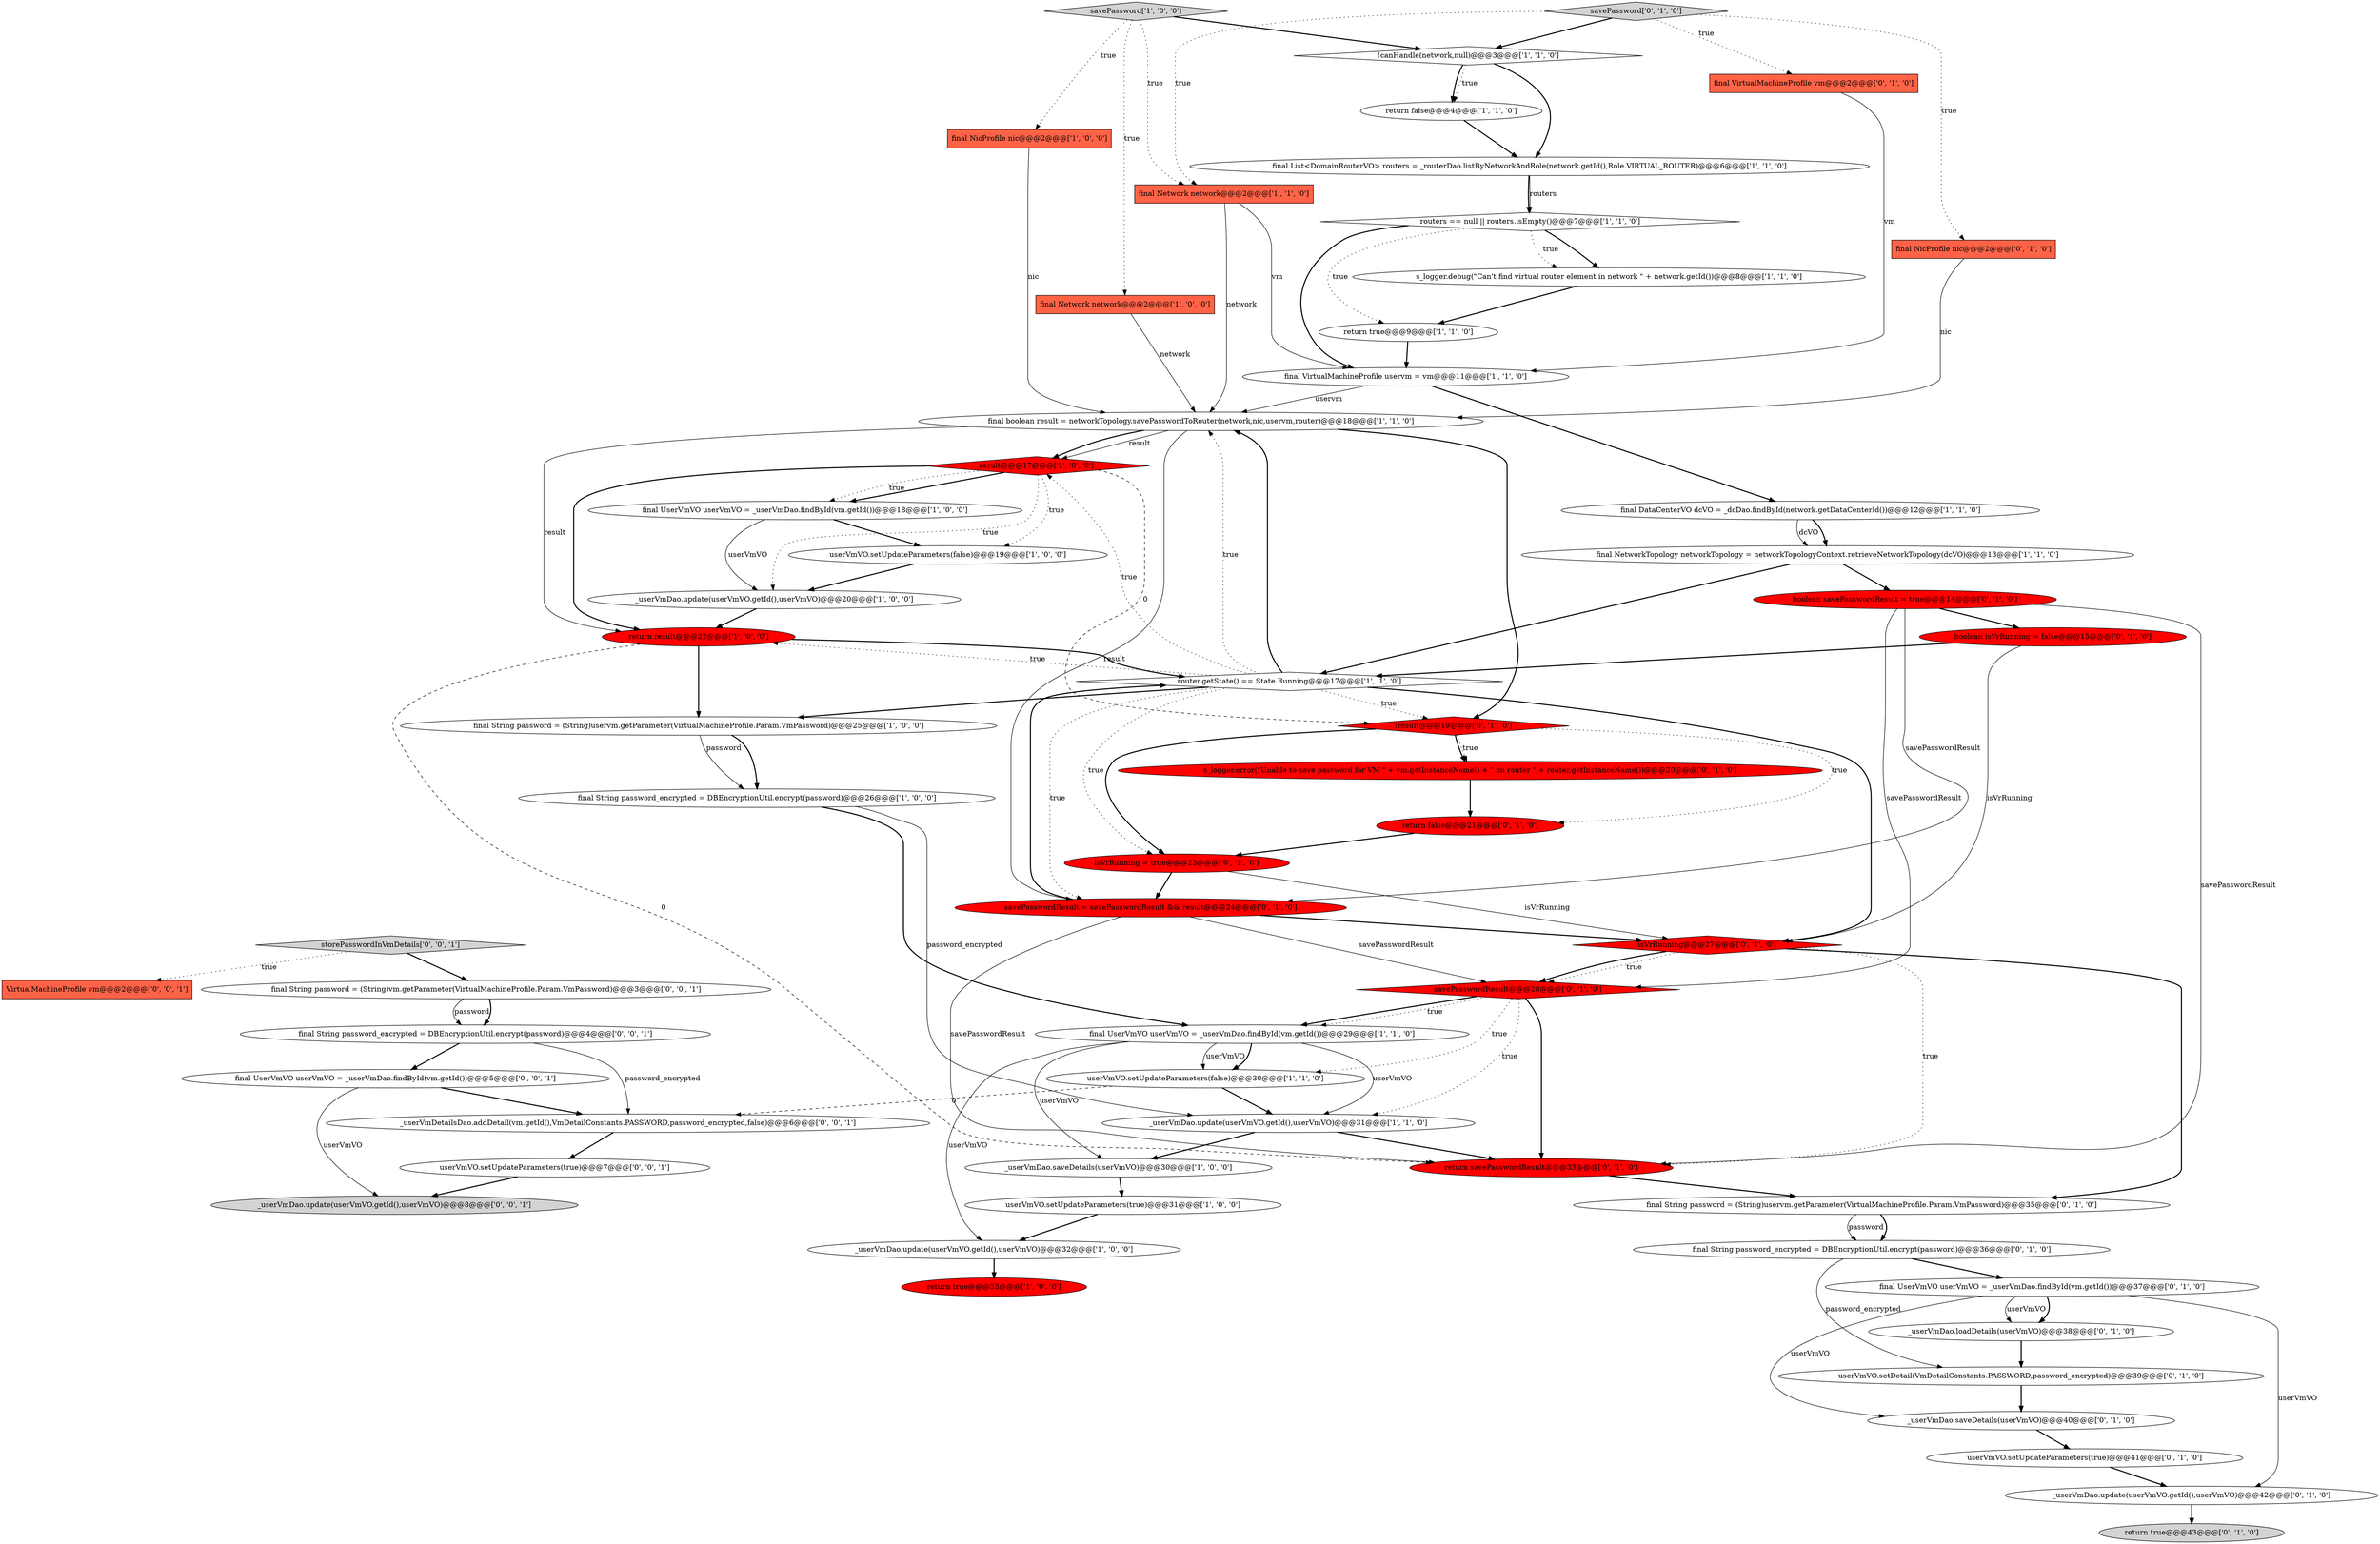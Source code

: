 digraph {
32 [style = filled, label = "final VirtualMachineProfile vm@@@2@@@['0', '1', '0']", fillcolor = tomato, shape = box image = "AAA0AAABBB2BBB"];
55 [style = filled, label = "_userVmDao.update(userVmVO.getId(),userVmVO)@@@8@@@['0', '0', '1']", fillcolor = lightgray, shape = ellipse image = "AAA0AAABBB3BBB"];
18 [style = filled, label = "result@@@17@@@['1', '0', '0']", fillcolor = red, shape = diamond image = "AAA1AAABBB1BBB"];
39 [style = filled, label = "_userVmDao.saveDetails(userVmVO)@@@40@@@['0', '1', '0']", fillcolor = white, shape = ellipse image = "AAA0AAABBB2BBB"];
40 [style = filled, label = "isVrRunning = true@@@23@@@['0', '1', '0']", fillcolor = red, shape = ellipse image = "AAA1AAABBB2BBB"];
21 [style = filled, label = "final List<DomainRouterVO> routers = _routerDao.listByNetworkAndRole(network.getId(),Role.VIRTUAL_ROUTER)@@@6@@@['1', '1', '0']", fillcolor = white, shape = ellipse image = "AAA0AAABBB1BBB"];
6 [style = filled, label = "return true@@@33@@@['1', '0', '0']", fillcolor = red, shape = ellipse image = "AAA1AAABBB1BBB"];
13 [style = filled, label = "final NicProfile nic@@@2@@@['1', '0', '0']", fillcolor = tomato, shape = box image = "AAA0AAABBB1BBB"];
34 [style = filled, label = "savePasswordResult@@@28@@@['0', '1', '0']", fillcolor = red, shape = diamond image = "AAA1AAABBB2BBB"];
48 [style = filled, label = "return savePasswordResult@@@33@@@['0', '1', '0']", fillcolor = red, shape = ellipse image = "AAA1AAABBB2BBB"];
41 [style = filled, label = "savePassword['0', '1', '0']", fillcolor = lightgray, shape = diamond image = "AAA0AAABBB2BBB"];
3 [style = filled, label = "final UserVmVO userVmVO = _userVmDao.findById(vm.getId())@@@18@@@['1', '0', '0']", fillcolor = white, shape = ellipse image = "AAA0AAABBB1BBB"];
47 [style = filled, label = "return false@@@21@@@['0', '1', '0']", fillcolor = red, shape = ellipse image = "AAA1AAABBB2BBB"];
52 [style = filled, label = "final UserVmVO userVmVO = _userVmDao.findById(vm.getId())@@@5@@@['0', '0', '1']", fillcolor = white, shape = ellipse image = "AAA0AAABBB3BBB"];
36 [style = filled, label = "userVmVO.setDetail(VmDetailConstants.PASSWORD,password_encrypted)@@@39@@@['0', '1', '0']", fillcolor = white, shape = ellipse image = "AAA0AAABBB2BBB"];
14 [style = filled, label = "return false@@@4@@@['1', '1', '0']", fillcolor = white, shape = ellipse image = "AAA0AAABBB1BBB"];
58 [style = filled, label = "_userVmDetailsDao.addDetail(vm.getId(),VmDetailConstants.PASSWORD,password_encrypted,false)@@@6@@@['0', '0', '1']", fillcolor = white, shape = ellipse image = "AAA0AAABBB3BBB"];
35 [style = filled, label = "final UserVmVO userVmVO = _userVmDao.findById(vm.getId())@@@37@@@['0', '1', '0']", fillcolor = white, shape = ellipse image = "AAA0AAABBB2BBB"];
28 [style = filled, label = "final boolean result = networkTopology.savePasswordToRouter(network,nic,uservm,router)@@@18@@@['1', '1', '0']", fillcolor = white, shape = ellipse image = "AAA0AAABBB1BBB"];
43 [style = filled, label = "isVrRunning@@@27@@@['0', '1', '0']", fillcolor = red, shape = diamond image = "AAA1AAABBB2BBB"];
22 [style = filled, label = "return true@@@9@@@['1', '1', '0']", fillcolor = white, shape = ellipse image = "AAA0AAABBB1BBB"];
57 [style = filled, label = "storePasswordInVmDetails['0', '0', '1']", fillcolor = lightgray, shape = diamond image = "AAA0AAABBB3BBB"];
45 [style = filled, label = "userVmVO.setUpdateParameters(true)@@@41@@@['0', '1', '0']", fillcolor = white, shape = ellipse image = "AAA0AAABBB2BBB"];
29 [style = filled, label = "!result@@@19@@@['0', '1', '0']", fillcolor = red, shape = diamond image = "AAA1AAABBB2BBB"];
25 [style = filled, label = "final Network network@@@2@@@['1', '1', '0']", fillcolor = tomato, shape = box image = "AAA0AAABBB1BBB"];
54 [style = filled, label = "final String password = (String)vm.getParameter(VirtualMachineProfile.Param.VmPassword)@@@3@@@['0', '0', '1']", fillcolor = white, shape = ellipse image = "AAA0AAABBB3BBB"];
4 [style = filled, label = "userVmVO.setUpdateParameters(false)@@@19@@@['1', '0', '0']", fillcolor = white, shape = ellipse image = "AAA0AAABBB1BBB"];
0 [style = filled, label = "userVmVO.setUpdateParameters(false)@@@30@@@['1', '1', '0']", fillcolor = white, shape = ellipse image = "AAA0AAABBB1BBB"];
7 [style = filled, label = "final Network network@@@2@@@['1', '0', '0']", fillcolor = tomato, shape = box image = "AAA0AAABBB1BBB"];
56 [style = filled, label = "VirtualMachineProfile vm@@@2@@@['0', '0', '1']", fillcolor = tomato, shape = box image = "AAA0AAABBB3BBB"];
11 [style = filled, label = "s_logger.debug(\"Can't find virtual router element in network \" + network.getId())@@@8@@@['1', '1', '0']", fillcolor = white, shape = ellipse image = "AAA0AAABBB1BBB"];
30 [style = filled, label = "final NicProfile nic@@@2@@@['0', '1', '0']", fillcolor = tomato, shape = box image = "AAA0AAABBB2BBB"];
46 [style = filled, label = "final String password_encrypted = DBEncryptionUtil.encrypt(password)@@@36@@@['0', '1', '0']", fillcolor = white, shape = ellipse image = "AAA0AAABBB2BBB"];
2 [style = filled, label = "savePassword['1', '0', '0']", fillcolor = lightgray, shape = diamond image = "AAA0AAABBB1BBB"];
49 [style = filled, label = "_userVmDao.loadDetails(userVmVO)@@@38@@@['0', '1', '0']", fillcolor = white, shape = ellipse image = "AAA0AAABBB2BBB"];
15 [style = filled, label = "final UserVmVO userVmVO = _userVmDao.findById(vm.getId())@@@29@@@['1', '1', '0']", fillcolor = white, shape = ellipse image = "AAA0AAABBB1BBB"];
19 [style = filled, label = "final VirtualMachineProfile uservm = vm@@@11@@@['1', '1', '0']", fillcolor = white, shape = ellipse image = "AAA0AAABBB1BBB"];
10 [style = filled, label = "routers == null || routers.isEmpty()@@@7@@@['1', '1', '0']", fillcolor = white, shape = diamond image = "AAA0AAABBB1BBB"];
23 [style = filled, label = "_userVmDao.update(userVmVO.getId(),userVmVO)@@@32@@@['1', '0', '0']", fillcolor = white, shape = ellipse image = "AAA0AAABBB1BBB"];
33 [style = filled, label = "final String password = (String)uservm.getParameter(VirtualMachineProfile.Param.VmPassword)@@@35@@@['0', '1', '0']", fillcolor = white, shape = ellipse image = "AAA0AAABBB2BBB"];
37 [style = filled, label = "_userVmDao.update(userVmVO.getId(),userVmVO)@@@42@@@['0', '1', '0']", fillcolor = white, shape = ellipse image = "AAA0AAABBB2BBB"];
51 [style = filled, label = "final String password_encrypted = DBEncryptionUtil.encrypt(password)@@@4@@@['0', '0', '1']", fillcolor = white, shape = ellipse image = "AAA0AAABBB3BBB"];
1 [style = filled, label = "router.getState() == State.Running@@@17@@@['1', '1', '0']", fillcolor = white, shape = diamond image = "AAA0AAABBB1BBB"];
44 [style = filled, label = "s_logger.error(\"Unable to save password for VM \" + vm.getInstanceName() + \" on router \" + router.getInstanceName())@@@20@@@['0', '1', '0']", fillcolor = red, shape = ellipse image = "AAA1AAABBB2BBB"];
9 [style = filled, label = "_userVmDao.saveDetails(userVmVO)@@@30@@@['1', '0', '0']", fillcolor = white, shape = ellipse image = "AAA0AAABBB1BBB"];
16 [style = filled, label = "final NetworkTopology networkTopology = networkTopologyContext.retrieveNetworkTopology(dcVO)@@@13@@@['1', '1', '0']", fillcolor = white, shape = ellipse image = "AAA0AAABBB1BBB"];
53 [style = filled, label = "userVmVO.setUpdateParameters(true)@@@7@@@['0', '0', '1']", fillcolor = white, shape = ellipse image = "AAA0AAABBB3BBB"];
20 [style = filled, label = "_userVmDao.update(userVmVO.getId(),userVmVO)@@@20@@@['1', '0', '0']", fillcolor = white, shape = ellipse image = "AAA0AAABBB1BBB"];
24 [style = filled, label = "return result@@@22@@@['1', '0', '0']", fillcolor = red, shape = ellipse image = "AAA1AAABBB1BBB"];
27 [style = filled, label = "final String password = (String)uservm.getParameter(VirtualMachineProfile.Param.VmPassword)@@@25@@@['1', '0', '0']", fillcolor = white, shape = ellipse image = "AAA0AAABBB1BBB"];
42 [style = filled, label = "boolean isVrRunning = false@@@15@@@['0', '1', '0']", fillcolor = red, shape = ellipse image = "AAA1AAABBB2BBB"];
5 [style = filled, label = "_userVmDao.update(userVmVO.getId(),userVmVO)@@@31@@@['1', '1', '0']", fillcolor = white, shape = ellipse image = "AAA0AAABBB1BBB"];
8 [style = filled, label = "!canHandle(network,null)@@@3@@@['1', '1', '0']", fillcolor = white, shape = diamond image = "AAA0AAABBB1BBB"];
38 [style = filled, label = "boolean savePasswordResult = true@@@14@@@['0', '1', '0']", fillcolor = red, shape = ellipse image = "AAA1AAABBB2BBB"];
50 [style = filled, label = "savePasswordResult = savePasswordResult && result@@@24@@@['0', '1', '0']", fillcolor = red, shape = ellipse image = "AAA1AAABBB2BBB"];
31 [style = filled, label = "return true@@@43@@@['0', '1', '0']", fillcolor = lightgray, shape = ellipse image = "AAA0AAABBB2BBB"];
17 [style = filled, label = "final String password_encrypted = DBEncryptionUtil.encrypt(password)@@@26@@@['1', '0', '0']", fillcolor = white, shape = ellipse image = "AAA0AAABBB1BBB"];
26 [style = filled, label = "final DataCenterVO dcVO = _dcDao.findById(network.getDataCenterId())@@@12@@@['1', '1', '0']", fillcolor = white, shape = ellipse image = "AAA0AAABBB1BBB"];
12 [style = filled, label = "userVmVO.setUpdateParameters(true)@@@31@@@['1', '0', '0']", fillcolor = white, shape = ellipse image = "AAA0AAABBB1BBB"];
21->10 [style = bold, label=""];
18->3 [style = bold, label=""];
15->23 [style = solid, label="userVmVO"];
5->9 [style = bold, label=""];
41->8 [style = bold, label=""];
10->19 [style = bold, label=""];
15->9 [style = solid, label="userVmVO"];
30->28 [style = solid, label="nic"];
15->0 [style = solid, label="userVmVO"];
1->27 [style = bold, label=""];
34->15 [style = bold, label=""];
18->20 [style = dotted, label="true"];
38->42 [style = bold, label=""];
3->4 [style = bold, label=""];
2->25 [style = dotted, label="true"];
50->34 [style = solid, label="savePasswordResult"];
35->39 [style = solid, label="userVmVO"];
1->28 [style = bold, label=""];
57->56 [style = dotted, label="true"];
37->31 [style = bold, label=""];
33->46 [style = bold, label=""];
15->0 [style = bold, label=""];
18->3 [style = dotted, label="true"];
27->17 [style = bold, label=""];
29->44 [style = bold, label=""];
42->1 [style = bold, label=""];
38->34 [style = solid, label="savePasswordResult"];
44->47 [style = bold, label=""];
24->27 [style = bold, label=""];
49->36 [style = bold, label=""];
10->11 [style = bold, label=""];
18->29 [style = dashed, label="0"];
57->54 [style = bold, label=""];
40->50 [style = bold, label=""];
50->43 [style = bold, label=""];
28->18 [style = bold, label=""];
34->48 [style = bold, label=""];
28->18 [style = solid, label="result"];
38->48 [style = solid, label="savePasswordResult"];
33->46 [style = solid, label="password"];
24->48 [style = dashed, label="0"];
39->45 [style = bold, label=""];
40->43 [style = solid, label="isVrRunning"];
28->24 [style = solid, label="result"];
17->5 [style = solid, label="password_encrypted"];
1->18 [style = dotted, label="true"];
21->10 [style = solid, label="routers"];
1->40 [style = dotted, label="true"];
52->58 [style = bold, label=""];
26->16 [style = bold, label=""];
25->19 [style = solid, label="vm"];
0->58 [style = dashed, label="0"];
46->36 [style = solid, label="password_encrypted"];
19->26 [style = bold, label=""];
8->14 [style = dotted, label="true"];
17->15 [style = bold, label=""];
48->33 [style = bold, label=""];
43->33 [style = bold, label=""];
29->40 [style = bold, label=""];
15->5 [style = solid, label="userVmVO"];
43->34 [style = bold, label=""];
27->17 [style = solid, label="password"];
14->21 [style = bold, label=""];
1->28 [style = dotted, label="true"];
28->29 [style = bold, label=""];
41->30 [style = dotted, label="true"];
54->51 [style = solid, label="password"];
18->24 [style = bold, label=""];
51->58 [style = solid, label="password_encrypted"];
22->19 [style = bold, label=""];
47->40 [style = bold, label=""];
41->25 [style = dotted, label="true"];
8->14 [style = bold, label=""];
35->49 [style = bold, label=""];
51->52 [style = bold, label=""];
34->0 [style = dotted, label="true"];
36->39 [style = bold, label=""];
13->28 [style = solid, label="nic"];
38->50 [style = solid, label="savePasswordResult"];
58->53 [style = bold, label=""];
16->1 [style = bold, label=""];
10->11 [style = dotted, label="true"];
43->48 [style = dotted, label="true"];
23->6 [style = bold, label=""];
34->15 [style = dotted, label="true"];
46->35 [style = bold, label=""];
4->20 [style = bold, label=""];
19->28 [style = solid, label="uservm"];
11->22 [style = bold, label=""];
41->32 [style = dotted, label="true"];
9->12 [style = bold, label=""];
24->1 [style = bold, label=""];
0->5 [style = bold, label=""];
42->43 [style = solid, label="isVrRunning"];
54->51 [style = bold, label=""];
53->55 [style = bold, label=""];
34->5 [style = dotted, label="true"];
7->28 [style = solid, label="network"];
35->49 [style = solid, label="userVmVO"];
1->43 [style = bold, label=""];
1->24 [style = dotted, label="true"];
28->50 [style = solid, label="result"];
29->44 [style = dotted, label="true"];
43->34 [style = dotted, label="true"];
50->48 [style = solid, label="savePasswordResult"];
32->19 [style = solid, label="vm"];
1->29 [style = dotted, label="true"];
52->55 [style = solid, label="userVmVO"];
26->16 [style = solid, label="dcVO"];
29->47 [style = dotted, label="true"];
50->1 [style = bold, label=""];
2->7 [style = dotted, label="true"];
1->50 [style = dotted, label="true"];
5->48 [style = bold, label=""];
10->22 [style = dotted, label="true"];
8->21 [style = bold, label=""];
25->28 [style = solid, label="network"];
12->23 [style = bold, label=""];
18->4 [style = dotted, label="true"];
45->37 [style = bold, label=""];
20->24 [style = bold, label=""];
35->37 [style = solid, label="userVmVO"];
2->13 [style = dotted, label="true"];
16->38 [style = bold, label=""];
2->8 [style = bold, label=""];
3->20 [style = solid, label="userVmVO"];
}
